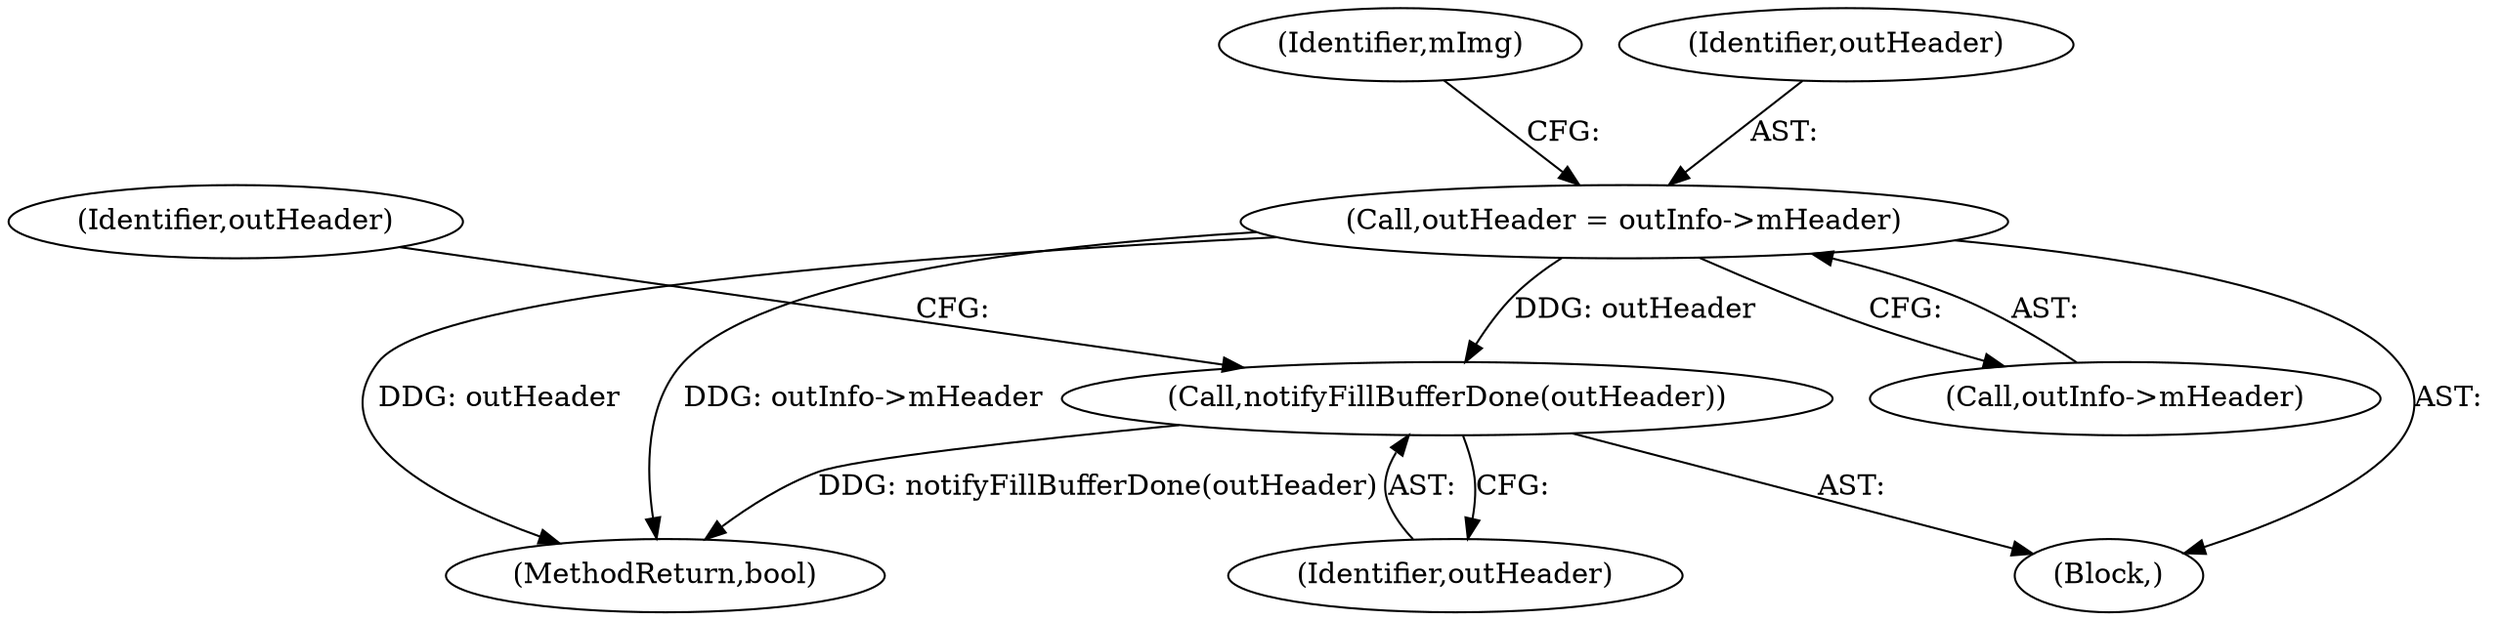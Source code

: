 digraph "0_Android_630ed150f7201ddadb00b8b8ce0c55c4cc6e8742@pointer" {
"1000205" [label="(Call,outHeader = outInfo->mHeader)"];
"1000358" [label="(Call,notifyFillBufferDone(outHeader))"];
"1000207" [label="(Call,outInfo->mHeader)"];
"1000361" [label="(Identifier,outHeader)"];
"1000205" [label="(Call,outHeader = outInfo->mHeader)"];
"1000359" [label="(Identifier,outHeader)"];
"1000212" [label="(Identifier,mImg)"];
"1000206" [label="(Identifier,outHeader)"];
"1000411" [label="(MethodReturn,bool)"];
"1000169" [label="(Block,)"];
"1000358" [label="(Call,notifyFillBufferDone(outHeader))"];
"1000205" -> "1000169"  [label="AST: "];
"1000205" -> "1000207"  [label="CFG: "];
"1000206" -> "1000205"  [label="AST: "];
"1000207" -> "1000205"  [label="AST: "];
"1000212" -> "1000205"  [label="CFG: "];
"1000205" -> "1000411"  [label="DDG: outHeader"];
"1000205" -> "1000411"  [label="DDG: outInfo->mHeader"];
"1000205" -> "1000358"  [label="DDG: outHeader"];
"1000358" -> "1000169"  [label="AST: "];
"1000358" -> "1000359"  [label="CFG: "];
"1000359" -> "1000358"  [label="AST: "];
"1000361" -> "1000358"  [label="CFG: "];
"1000358" -> "1000411"  [label="DDG: notifyFillBufferDone(outHeader)"];
}
